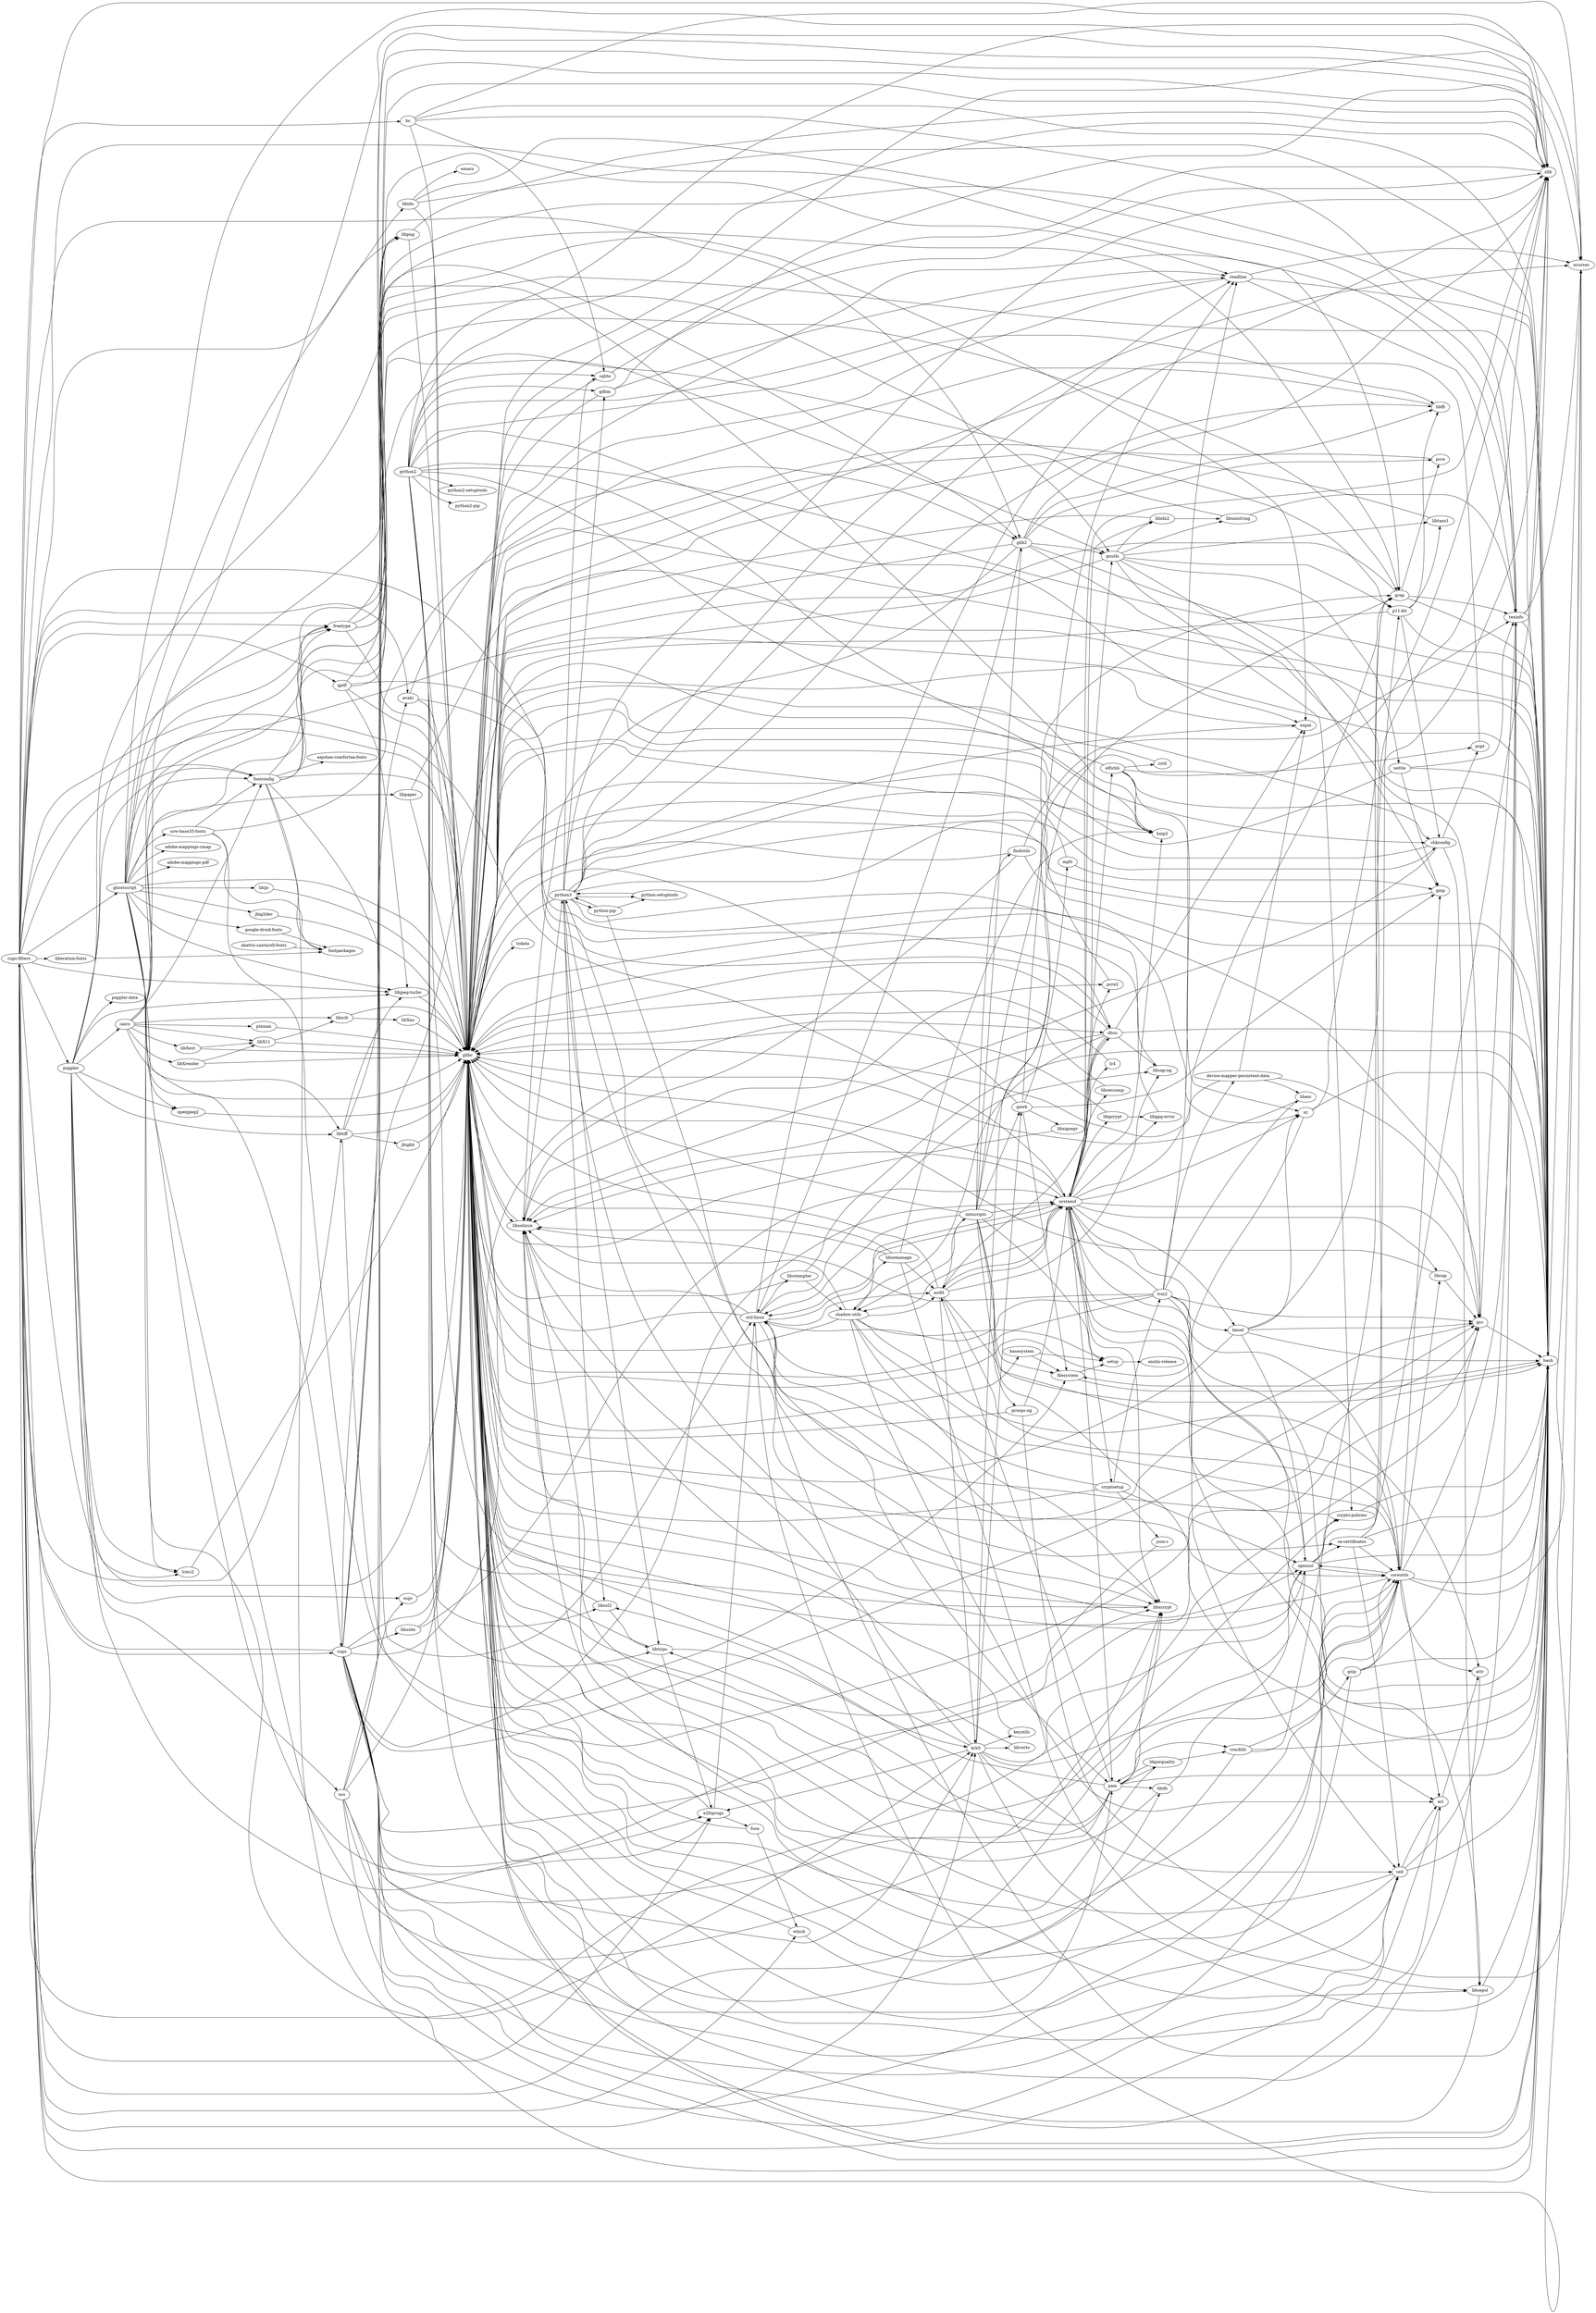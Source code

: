 digraph MyPicture {
	graph [rankdir=LR]
	libusbx
	libusbx -> glibc
	libusbx -> systemd
	glibc
	glibc -> basesystem
	glibc -> bash
	glibc -> libselinux
	glibc -> tzdata
	systemd
	systemd -> bash
	systemd -> glibc
	systemd -> "shadow-utils"
	systemd -> acl
	systemd -> coreutils
	systemd -> dbus
	systemd -> grep
	systemd -> audit
	systemd -> "util-linux"
	systemd -> bzip2
	systemd -> libcap
	systemd -> libxcrypt
	systemd -> cryptsetup
	systemd -> elfutils
	systemd -> gcc
	systemd -> libgcrypt
	systemd -> gnutls
	systemd -> "libgpg-error"
	systemd -> libidn2
	systemd -> kmod
	systemd -> lz4
	systemd -> xz
	systemd -> pam
	systemd -> pcre2
	systemd -> libseccomp
	systemd -> libselinux
	systemd -> zlib
	systemd -> openssl
	systemd -> sed
	bash
	bash -> filesystem
	bash -> glibc
	bash -> ncurses
	"shadow-utils"
	"shadow-utils" -> audit
	"shadow-utils" -> coreutils
	"shadow-utils" -> glibc
	"shadow-utils" -> acl
	"shadow-utils" -> attr
	"shadow-utils" -> libxcrypt
	"shadow-utils" -> libselinux
	"shadow-utils" -> libsemanage
	"shadow-utils" -> setup
	acl
	acl -> glibc
	acl -> attr
	coreutils
	coreutils -> acl
	coreutils -> attr
	coreutils -> libcap
	coreutils -> openssl
	coreutils -> gmp
	coreutils -> glibc
	coreutils -> libselinux
	coreutils -> ncurses
	coreutils -> bash
	coreutils -> texinfo
	dbus
	dbus -> systemd
	dbus -> bash
	dbus -> "shadow-utils"
	dbus -> audit
	dbus -> "libcap-ng"
	dbus -> expat
	dbus -> glibc
	dbus -> libselinux
	grep
	grep -> bash
	grep -> texinfo
	grep -> pcre
	grep -> glibc
	audit
	audit -> bash
	audit -> coreutils
	audit -> glibc
	audit -> initscripts
	audit -> "libcap-ng"
	audit -> krb5
	audit -> systemd
	"util-linux"
	"util-linux" -> bash
	"util-linux" -> glibc
	"util-linux" -> coreutils
	"util-linux" -> libselinux
	"util-linux" -> pam
	"util-linux" -> audit
	"util-linux" -> "libcap-ng"
	"util-linux" -> libxcrypt
	"util-linux" -> ncurses
	"util-linux" -> systemd
	"util-linux" -> libutempter
	"util-linux" -> zlib
	bzip2
	bzip2 -> glibc
	libcap
	libcap -> gcc
	libcap -> glibc
	libxcrypt
	libxcrypt -> glibc
	cryptsetup
	cryptsetup -> glibc
	cryptsetup -> "util-linux"
	cryptsetup -> openssl
	cryptsetup -> lvm2
	cryptsetup -> "json-c"
	elfutils
	elfutils -> bash
	elfutils -> glibc
	elfutils -> zlib
	elfutils -> bzip2
	elfutils -> xz
	elfutils -> zstd
	gcc
	gcc -> bash
	gcc -> texinfo
	gcc -> glibc
	libgcrypt
	libgcrypt -> glibc
	libgcrypt -> "libgpg-error"
	gnutls
	gnutls -> "crypto-policies"
	gnutls -> glibc
	gnutls -> gmp
	gnutls -> nettle
	gnutls -> libidn2
	gnutls -> "p11-kit"
	gnutls -> libtasn1
	gnutls -> libunistring
	"libgpg-error"
	"libgpg-error" -> glibc
	libidn2
	libidn2 -> libunistring
	libidn2 -> glibc
	kmod
	kmod -> bash
	kmod -> glibc
	kmod -> openssl
	kmod -> gcc
	kmod -> xz
	kmod -> zlib
	lz4
	lz4 -> glibc
	xz
	xz -> bash
	xz -> grep
	xz -> glibc
	pam
	pam -> bash
	pam -> glibc
	pam -> audit
	pam -> coreutils
	pam -> cracklib
	pam -> libxcrypt
	pam -> libdb
	pam -> libnsl2
	pam -> libpwquality
	pam -> libselinux
	pam -> libtirpc
	pcre2
	pcre2 -> glibc
	libseccomp
	libseccomp -> glibc
	libselinux
	libselinux -> glibc
	libselinux -> pcre2
	libselinux -> libsepol
	libselinux -> python3
	zlib
	zlib -> glibc
	openssl
	openssl -> bash
	openssl -> coreutils
	openssl -> glibc
	openssl -> zlib
	openssl -> "ca-certificates"
	openssl -> "crypto-policies"
	sed
	sed -> bash
	sed -> texinfo
	sed -> acl
	sed -> libselinux
	sed -> glibc
	texinfo
	texinfo -> bash
	texinfo -> ncurses
	texinfo -> zlib
	texinfo -> glibc
	ncurses
	ncurses -> glibc
	"ca-certificates"
	"ca-certificates" -> bash
	"ca-certificates" -> coreutils
	"ca-certificates" -> grep
	"ca-certificates" -> "p11-kit"
	"ca-certificates" -> sed
	"crypto-policies"
	"crypto-policies" -> bash
	"crypto-policies" -> python3
	python3
	python3 -> bash
	python3 -> chkconfig
	python3 -> openssl
	python3 -> glibc
	python3 -> "python-setuptools"
	python3 -> "python-pip"
	python3 -> gdbm
	python3 -> bzip2
	python3 -> libxcrypt
	python3 -> expat
	python3 -> libffi
	python3 -> xz
	python3 -> ncurses
	python3 -> libnsl2
	python3 -> readline
	python3 -> sqlite
	python3 -> libtirpc
	python3 -> zlib
	chkconfig
	chkconfig -> popt
	chkconfig -> libselinux
	chkconfig -> libsepol
	chkconfig -> glibc
	"python-setuptools"
	"python-setuptools" -> python3
	"python-pip"
	"python-pip" -> "ca-certificates"
	"python-pip" -> "python-setuptools"
	"python-pip" -> python3
	gdbm
	gdbm -> ncurses
	gdbm -> readline
	gdbm -> glibc
	expat
	expat -> glibc
	libffi
	libffi -> glibc
	libnsl2
	libnsl2 -> glibc
	libnsl2 -> libtirpc
	readline
	readline -> bash
	readline -> glibc
	readline -> texinfo
	readline -> ncurses
	sqlite
	sqlite -> glibc
	sqlite -> zlib
	libtirpc
	libtirpc -> glibc
	libtirpc -> e2fsprogs
	libtirpc -> krb5
	e2fsprogs
	e2fsprogs -> "util-linux"
	e2fsprogs -> glibc
	e2fsprogs -> fuse
	krb5
	krb5 -> bash
	krb5 -> coreutils
	krb5 -> gawk
	krb5 -> grep
	krb5 -> keyutils
	krb5 -> e2fsprogs
	krb5 -> openssl
	krb5 -> glibc
	krb5 -> libselinux
	krb5 -> libverto
	krb5 -> sed
	gawk
	gawk -> filesystem
	gawk -> glibc
	gawk -> gmp
	gawk -> mpfr
	gawk -> readline
	gawk -> libsigsegv
	keyutils
	keyutils -> glibc
	libverto
	libverto -> glibc
	filesystem
	filesystem -> bash
	filesystem -> setup
	gmp
	gmp -> glibc
	mpfr
	mpfr -> glibc
	mpfr -> gmp
	libsigsegv
	libsigsegv -> glibc
	setup
	setup -> "anolis-release"
	"anolis-release"
	fuse
	fuse -> glibc
	fuse -> which
	which
	which -> coreutils
	which -> glibc
	popt
	popt -> glibc
	libsepol
	libsepol -> bash
	libsepol -> glibc
	"p11-kit"
	"p11-kit" -> glibc
	"p11-kit" -> libffi
	"p11-kit" -> bash
	"p11-kit" -> chkconfig
	"p11-kit" -> libtasn1
	libtasn1
	libtasn1 -> glibc
	cracklib
	cracklib -> bash
	cracklib -> glibc
	cracklib -> gzip
	cracklib -> zlib
	libdb
	libdb -> glibc
	libdb -> openssl
	libpwquality
	libpwquality -> cracklib
	libpwquality -> pam
	libpwquality -> glibc
	gzip
	gzip -> bash
	gzip -> texinfo
	gzip -> coreutils
	gzip -> glibc
	libunistring
	libunistring -> texinfo
	libunistring -> glibc
	nettle
	nettle -> bash
	nettle -> glibc
	nettle -> texinfo
	nettle -> gmp
	zstd
	zstd -> glibc
	lvm2
	lvm2 -> bash
	lvm2 -> glibc
	lvm2 -> libselinux
	lvm2 -> libsepol
	lvm2 -> systemd
	lvm2 -> "util-linux"
	lvm2 -> gcc
	lvm2 -> "device-mapper-persistent-data"
	lvm2 -> libaio
	lvm2 -> readline
	lvm2 -> kmod
	"json-c"
	"json-c" -> glibc
	"device-mapper-persistent-data"
	"device-mapper-persistent-data" -> expat
	"device-mapper-persistent-data" -> glibc
	"device-mapper-persistent-data" -> libaio
	"device-mapper-persistent-data" -> gcc
	libaio
	libaio -> glibc
	"libcap-ng"
	"libcap-ng" -> glibc
	libutempter
	libutempter -> bash
	libutempter -> glibc
	libutempter -> "shadow-utils"
	initscripts
	initscripts -> bash
	initscripts -> coreutils
	initscripts -> filesystem
	initscripts -> findutils
	initscripts -> gawk
	initscripts -> grep
	initscripts -> glib2
	initscripts -> popt
	initscripts -> "procps-ng"
	initscripts -> glibc
	initscripts -> setup
	initscripts -> "shadow-utils"
	initscripts -> systemd
	initscripts -> "util-linux"
	findutils
	findutils -> bash
	findutils -> texinfo
	findutils -> glibc
	findutils -> libselinux
	glib2
	glib2 -> bash
	glib2 -> glibc
	glib2 -> libffi
	glib2 -> gcc
	glib2 -> gnutls
	glib2 -> "util-linux"
	glib2 -> pcre
	glib2 -> libselinux
	glib2 -> zlib
	"procps-ng"
	"procps-ng" -> glibc
	"procps-ng" -> ncurses
	"procps-ng" -> systemd
	pcre
	pcre -> glibc
	attr
	attr -> glibc
	libsemanage
	libsemanage -> audit
	libsemanage -> bzip2
	libsemanage -> libselinux
	libsemanage -> libsepol
	libsemanage -> glibc
	basesystem
	basesystem -> filesystem
	basesystem -> setup
	tzdata
	cups
	cups -> bash
	cups -> acl
	cups -> "cups-filters"
	cups -> dbus
	cups -> glibc
	cups -> grep
	cups -> avahi
	cups -> e2fsprogs
	cups -> libxcrypt
	cups -> gcc
	cups -> gnutls
	cups -> krb5
	cups -> pam
	cups -> systemd
	cups -> libusbx
	cups -> zlib
	cups -> sed
	cups -> chkconfig
	"cups-filters"
	"cups-filters" -> bash
	"cups-filters" -> bc
	"cups-filters" -> cups
	"cups-filters" -> ghostscript
	"cups-filters" -> grep
	"cups-filters" -> avahi
	"cups-filters" -> e2fsprogs
	"cups-filters" -> libxcrypt
	"cups-filters" -> dbus
	"cups-filters" -> glibc
	"cups-filters" -> "liberation-fonts"
	"cups-filters" -> fontconfig
	"cups-filters" -> freetype
	"cups-filters" -> gcc
	"cups-filters" -> glib2
	"cups-filters" -> krb5
	"cups-filters" -> "libjpeg-turbo"
	"cups-filters" -> lcms2
	"cups-filters" -> libpng
	"cups-filters" -> poppler
	"cups-filters" -> qpdf
	"cups-filters" -> libtiff
	"cups-filters" -> zlib
	"cups-filters" -> sed
	"cups-filters" -> systemd
	"cups-filters" -> which
	avahi
	avahi -> glib2
	avahi -> glibc
	avahi -> dbus
	bc
	bc -> bash
	bc -> texinfo
	bc -> glibc
	bc -> ncurses
	bc -> readline
	ghostscript
	ghostscript -> bash
	ghostscript -> glibc
	ghostscript -> "adobe-mappings-cmap"
	ghostscript -> "adobe-mappings-pdf"
	ghostscript -> "google-droid-fonts"
	ghostscript -> e2fsprogs
	ghostscript -> libxcrypt
	ghostscript -> cups
	ghostscript -> fontconfig
	ghostscript -> freetype
	ghostscript -> krb5
	ghostscript -> libidn
	ghostscript -> libijs
	ghostscript -> jbig2dec
	ghostscript -> "libjpeg-turbo"
	ghostscript -> lcms2
	ghostscript -> openjpeg2
	ghostscript -> libpaper
	ghostscript -> libpng
	ghostscript -> libtiff
	ghostscript -> zlib
	ghostscript -> "urw-base35-fonts"
	"liberation-fonts"
	"liberation-fonts" -> fontpackages
	fontconfig
	fontconfig -> bash
	fontconfig -> glibc
	fontconfig -> coreutils
	fontconfig -> "aajohan-comfortaa-fonts"
	fontconfig -> fontpackages
	fontconfig -> freetype
	fontconfig -> grep
	fontconfig -> expat
	fontconfig -> "util-linux"
	freetype
	freetype -> bash
	freetype -> glibc
	freetype -> bzip2
	freetype -> libpng
	freetype -> zlib
	"libjpeg-turbo"
	"libjpeg-turbo" -> glibc
	lcms2
	lcms2 -> glibc
	libpng
	libpng -> glibc
	libpng -> zlib
	poppler
	poppler -> glibc
	poppler -> fontconfig
	poppler -> freetype
	poppler -> gcc
	poppler -> "libjpeg-turbo"
	poppler -> lcms2
	poppler -> nspr
	poppler -> nss
	poppler -> openjpeg2
	poppler -> libpng
	poppler -> libtiff
	poppler -> "poppler-data"
	poppler -> cairo
	qpdf
	qpdf -> glibc
	qpdf -> gcc
	qpdf -> gnutls
	qpdf -> "libjpeg-turbo"
	qpdf -> zlib
	libtiff
	libtiff -> gcc
	libtiff -> jbigkit
	libtiff -> "libjpeg-turbo"
	libtiff -> glibc
	libtiff -> zlib
	jbigkit
	jbigkit -> glibc
	nspr
	nspr -> glibc
	nss
	nss -> bash
	nss -> "crypto-policies"
	nss -> glibc
	nss -> nspr
	nss -> "p11-kit"
	nss -> sqlite
	nss -> coreutils
	nss -> sed
	openjpeg2
	openjpeg2 -> glibc
	"poppler-data"
	cairo
	cairo -> libX11
	cairo -> libXext
	cairo -> libXrender
	cairo -> glibc
	cairo -> fontconfig
	cairo -> freetype
	cairo -> glib2
	cairo -> pixman
	cairo -> libpng
	cairo -> libxcb
	cairo -> zlib
	libX11
	libX11 -> glibc
	libX11 -> libxcb
	libXext
	libXext -> libX11
	libXext -> glibc
	libXrender
	libXrender -> libX11
	libXrender -> glibc
	pixman
	pixman -> glibc
	libxcb
	libxcb -> libXau
	libxcb -> glibc
	libXau
	libXau -> glibc
	"aajohan-comfortaa-fonts"
	fontpackages
	"adobe-mappings-cmap"
	"adobe-mappings-pdf"
	"google-droid-fonts"
	"google-droid-fonts" -> fontpackages
	libidn
	libidn -> bash
	libidn -> texinfo
	libidn -> emacs
	libidn -> glibc
	libijs
	libijs -> glibc
	jbig2dec
	jbig2dec -> glibc
	libpaper
	libpaper -> bash
	libpaper -> glibc
	"urw-base35-fonts"
	"urw-base35-fonts" -> bash
	"urw-base35-fonts" -> fontconfig
	"urw-base35-fonts" -> filesystem
	"urw-base35-fonts" -> fontpackages
	emacs
	"abattis-cantarell-fonts"
	"abattis-cantarell-fonts" -> fontpackages
	"python2-setuptools"
	"python2-pip"
	python2
	python2 -> bash
	python2 -> chkconfig
	python2 -> glibc
	python2 -> expat
	python2 -> gdbm
	python2 -> bzip2
	python2 -> libxcrypt
	python2 -> openssl
	python2 -> libdb
	python2 -> libffi
	python2 -> ncurses
	python2 -> libnsl2
	python2 -> readline
	python2 -> sqlite
	python2 -> libtirpc
	python2 -> zlib
	python2 -> "python2-pip"
	python2 -> "python2-setuptools"
}

